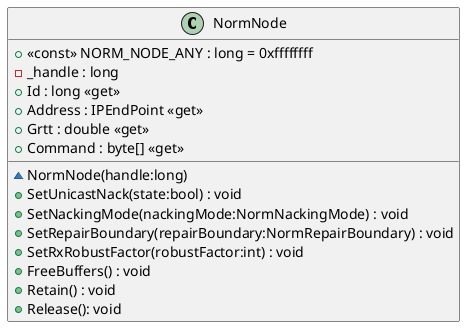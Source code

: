 @startuml
class NormNode {
    + <<const>> NORM_NODE_ANY : long = 0xffffffff
    - _handle : long
    ~ NormNode(handle:long)
    + SetUnicastNack(state:bool) : void
    + SetNackingMode(nackingMode:NormNackingMode) : void
    + SetRepairBoundary(repairBoundary:NormRepairBoundary) : void
    + SetRxRobustFactor(robustFactor:int) : void
    + Id : long <<get>>
    + Address : IPEndPoint <<get>>
    + Grtt : double <<get>>
    + Command : byte[] <<get>>
    + FreeBuffers() : void
    + Retain() : void
    + Release(): void
}
@enduml